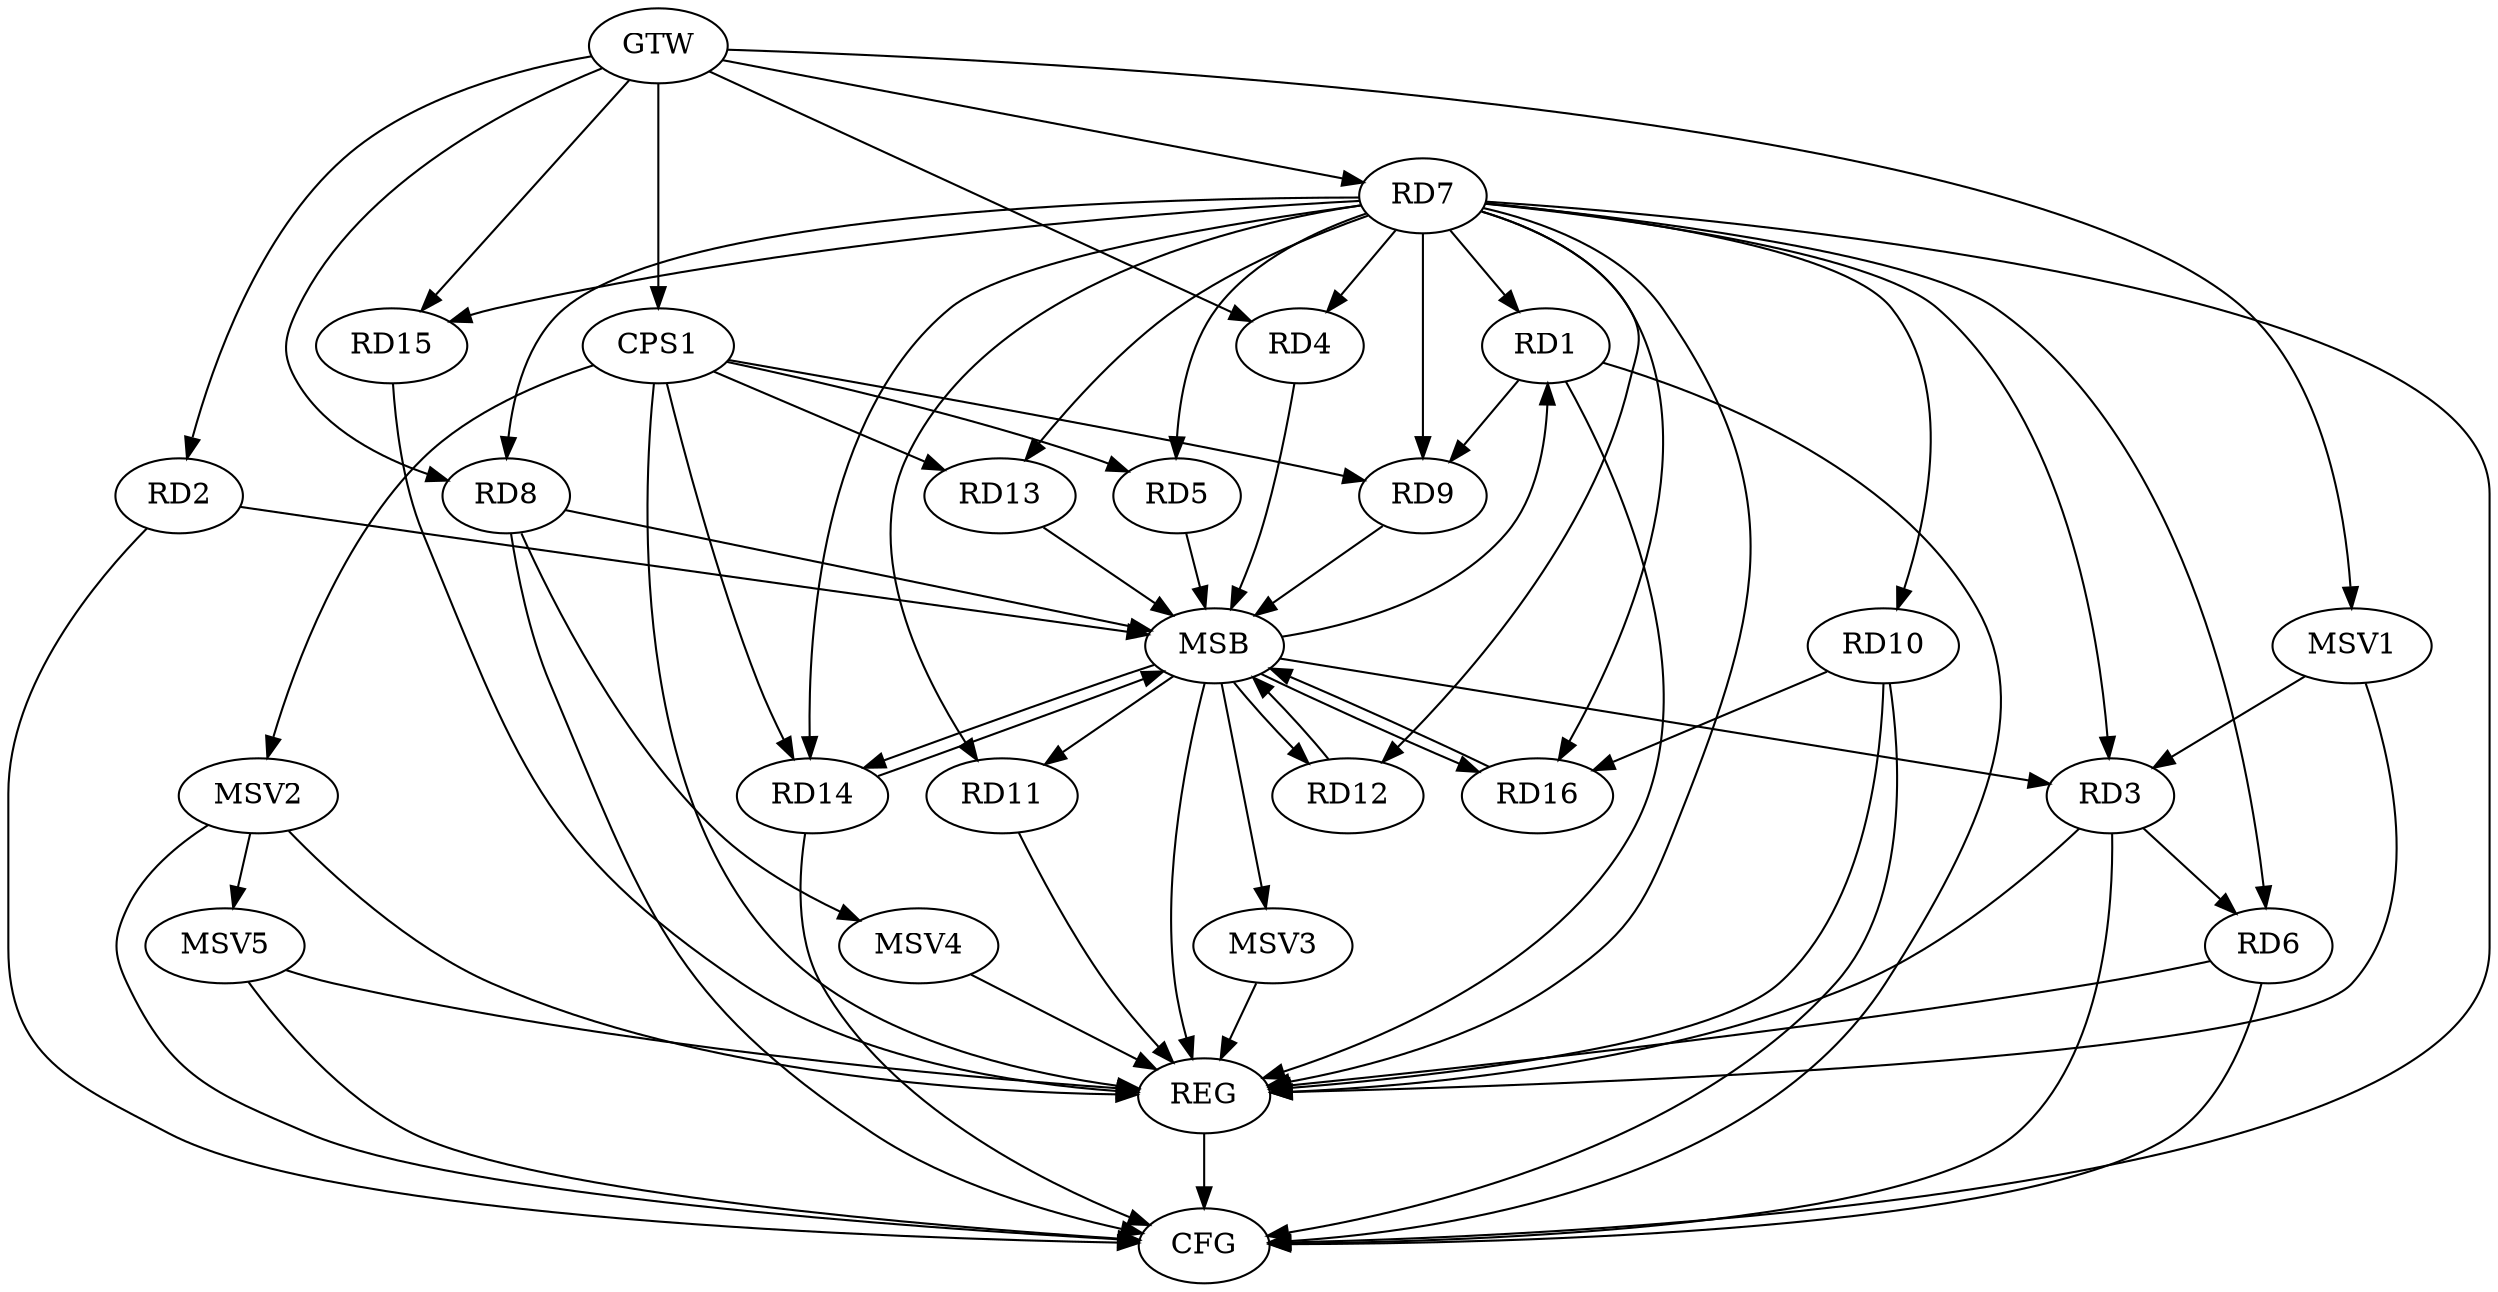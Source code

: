 strict digraph G {
  RD1 [ label="RD1" ];
  RD2 [ label="RD2" ];
  RD3 [ label="RD3" ];
  RD4 [ label="RD4" ];
  RD5 [ label="RD5" ];
  RD6 [ label="RD6" ];
  RD7 [ label="RD7" ];
  RD8 [ label="RD8" ];
  RD9 [ label="RD9" ];
  RD10 [ label="RD10" ];
  RD11 [ label="RD11" ];
  RD12 [ label="RD12" ];
  RD13 [ label="RD13" ];
  RD14 [ label="RD14" ];
  RD15 [ label="RD15" ];
  RD16 [ label="RD16" ];
  CPS1 [ label="CPS1" ];
  GTW [ label="GTW" ];
  REG [ label="REG" ];
  MSB [ label="MSB" ];
  CFG [ label="CFG" ];
  MSV1 [ label="MSV1" ];
  MSV2 [ label="MSV2" ];
  MSV3 [ label="MSV3" ];
  MSV4 [ label="MSV4" ];
  MSV5 [ label="MSV5" ];
  RD1 -> RD9;
  RD3 -> RD6;
  RD7 -> RD3;
  RD7 -> RD6;
  RD7 -> RD9;
  RD7 -> RD16;
  RD10 -> RD16;
  CPS1 -> RD5;
  CPS1 -> RD9;
  CPS1 -> RD13;
  CPS1 -> RD14;
  GTW -> RD2;
  GTW -> RD4;
  GTW -> RD7;
  GTW -> RD8;
  GTW -> RD15;
  GTW -> CPS1;
  RD1 -> REG;
  RD3 -> REG;
  RD6 -> REG;
  RD7 -> REG;
  RD10 -> REG;
  RD11 -> REG;
  RD15 -> REG;
  CPS1 -> REG;
  RD2 -> MSB;
  MSB -> RD1;
  MSB -> RD16;
  MSB -> REG;
  RD4 -> MSB;
  MSB -> RD14;
  RD5 -> MSB;
  RD8 -> MSB;
  MSB -> RD12;
  RD9 -> MSB;
  RD12 -> MSB;
  RD13 -> MSB;
  RD14 -> MSB;
  RD16 -> MSB;
  MSB -> RD3;
  MSB -> RD11;
  RD3 -> CFG;
  RD1 -> CFG;
  RD2 -> CFG;
  RD14 -> CFG;
  RD10 -> CFG;
  RD6 -> CFG;
  RD8 -> CFG;
  REG -> CFG;
  RD7 -> CFG;
  RD7 -> RD15;
  RD7 -> RD8;
  RD7 -> RD5;
  RD7 -> RD14;
  RD7 -> RD12;
  RD7 -> RD10;
  RD7 -> RD4;
  RD7 -> RD11;
  RD7 -> RD1;
  RD7 -> RD13;
  MSV1 -> RD3;
  GTW -> MSV1;
  MSV1 -> REG;
  CPS1 -> MSV2;
  MSV2 -> REG;
  MSV2 -> CFG;
  MSB -> MSV3;
  MSV3 -> REG;
  RD8 -> MSV4;
  MSV4 -> REG;
  MSV2 -> MSV5;
  MSV5 -> REG;
  MSV5 -> CFG;
}
